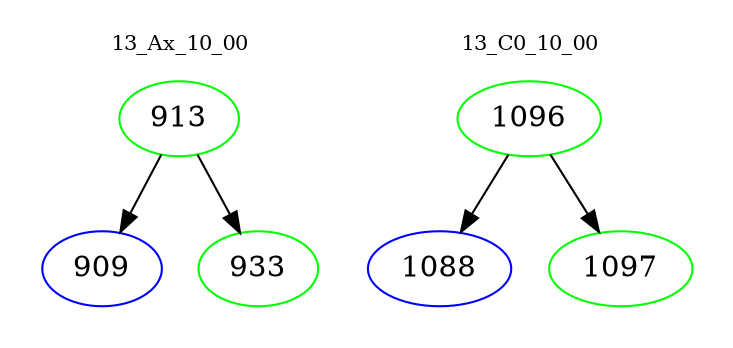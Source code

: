 digraph{
subgraph cluster_0 {
color = white
label = "13_Ax_10_00";
fontsize=10;
T0_913 [label="913", color="green"]
T0_913 -> T0_909 [color="black"]
T0_909 [label="909", color="blue"]
T0_913 -> T0_933 [color="black"]
T0_933 [label="933", color="green"]
}
subgraph cluster_1 {
color = white
label = "13_C0_10_00";
fontsize=10;
T1_1096 [label="1096", color="green"]
T1_1096 -> T1_1088 [color="black"]
T1_1088 [label="1088", color="blue"]
T1_1096 -> T1_1097 [color="black"]
T1_1097 [label="1097", color="green"]
}
}
